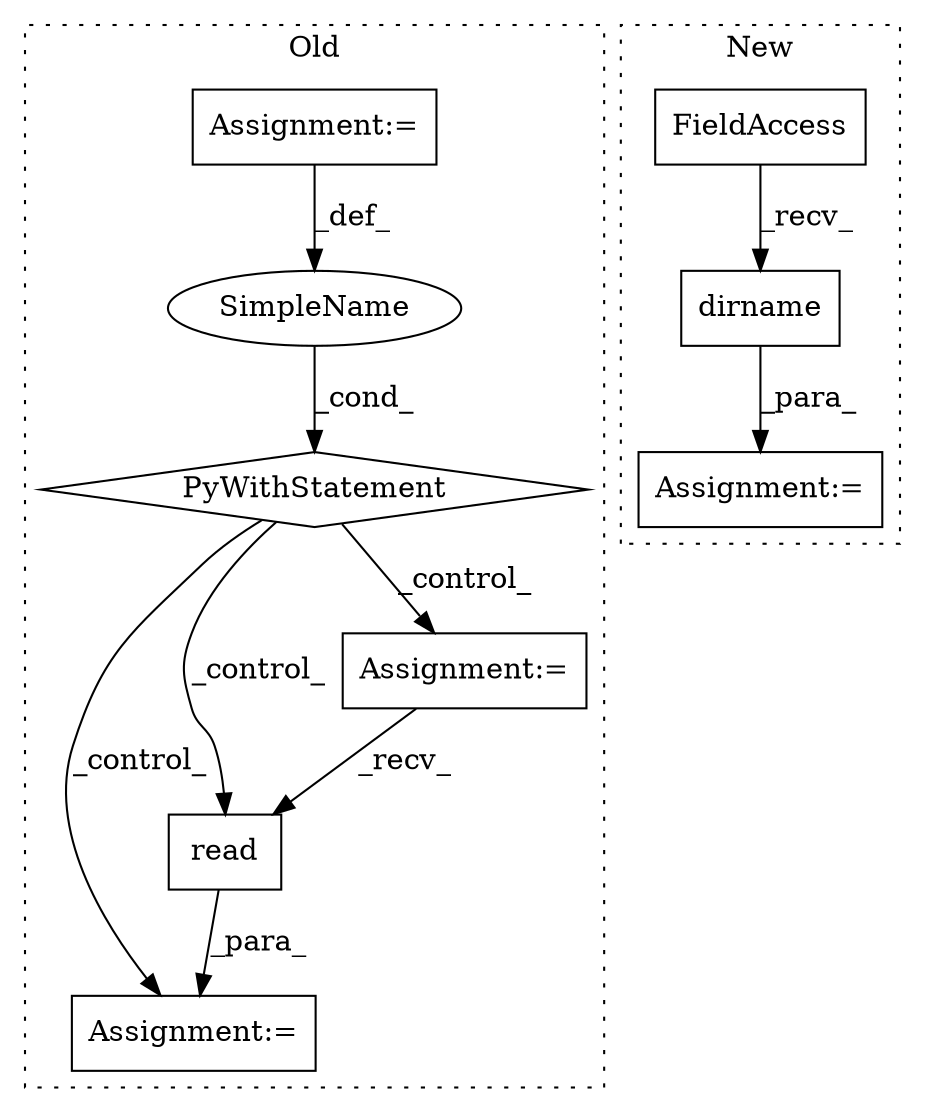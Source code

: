 digraph G {
subgraph cluster0 {
1 [label="PyWithStatement" a="104" s="225,298" l="10,2" shape="diamond"];
5 [label="SimpleName" a="42" s="" l="" shape="ellipse"];
6 [label="Assignment:=" a="7" s="334" l="1" shape="box"];
7 [label="read" a="32" s="337" l="6" shape="box"];
8 [label="Assignment:=" a="7" s="318" l="1" shape="box"];
9 [label="Assignment:=" a="7" s="155" l="4" shape="box"];
label = "Old";
style="dotted";
}
subgraph cluster1 {
2 [label="dirname" a="32" s="182,215" l="8,1" shape="box"];
3 [label="FieldAccess" a="22" s="174" l="2" shape="box"];
4 [label="Assignment:=" a="7" s="173" l="1" shape="box"];
label = "New";
style="dotted";
}
1 -> 7 [label="_control_"];
1 -> 8 [label="_control_"];
1 -> 6 [label="_control_"];
2 -> 4 [label="_para_"];
3 -> 2 [label="_recv_"];
5 -> 1 [label="_cond_"];
7 -> 6 [label="_para_"];
8 -> 7 [label="_recv_"];
9 -> 5 [label="_def_"];
}